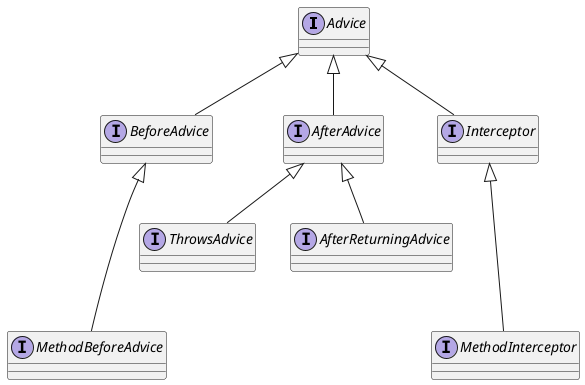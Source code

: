 @startuml

interface Advice

interface BeforeAdvice
Advice <|-- BeforeAdvice

interface MethodBeforeAdvice {
}
BeforeAdvice <|--- MethodBeforeAdvice


interface AfterAdvice
Advice <|-- AfterAdvice

interface ThrowsAdvice
AfterAdvice <|-- ThrowsAdvice

interface AfterReturningAdvice {
}

AfterAdvice <|-- AfterReturningAdvice


interface Interceptor
Advice <|-- Interceptor

interface MethodInterceptor
Interceptor <|--- MethodInterceptor


@enduml
